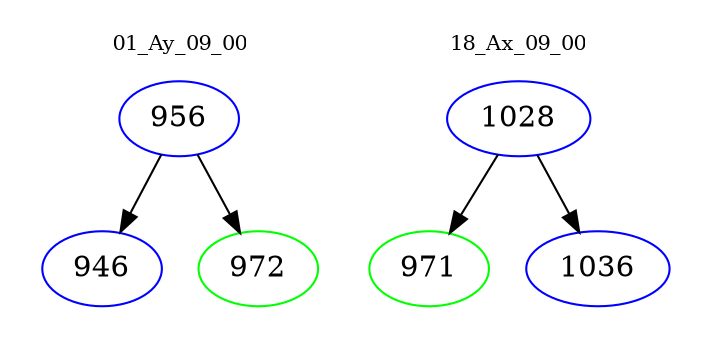 digraph{
subgraph cluster_0 {
color = white
label = "01_Ay_09_00";
fontsize=10;
T0_956 [label="956", color="blue"]
T0_956 -> T0_946 [color="black"]
T0_946 [label="946", color="blue"]
T0_956 -> T0_972 [color="black"]
T0_972 [label="972", color="green"]
}
subgraph cluster_1 {
color = white
label = "18_Ax_09_00";
fontsize=10;
T1_1028 [label="1028", color="blue"]
T1_1028 -> T1_971 [color="black"]
T1_971 [label="971", color="green"]
T1_1028 -> T1_1036 [color="black"]
T1_1036 [label="1036", color="blue"]
}
}
